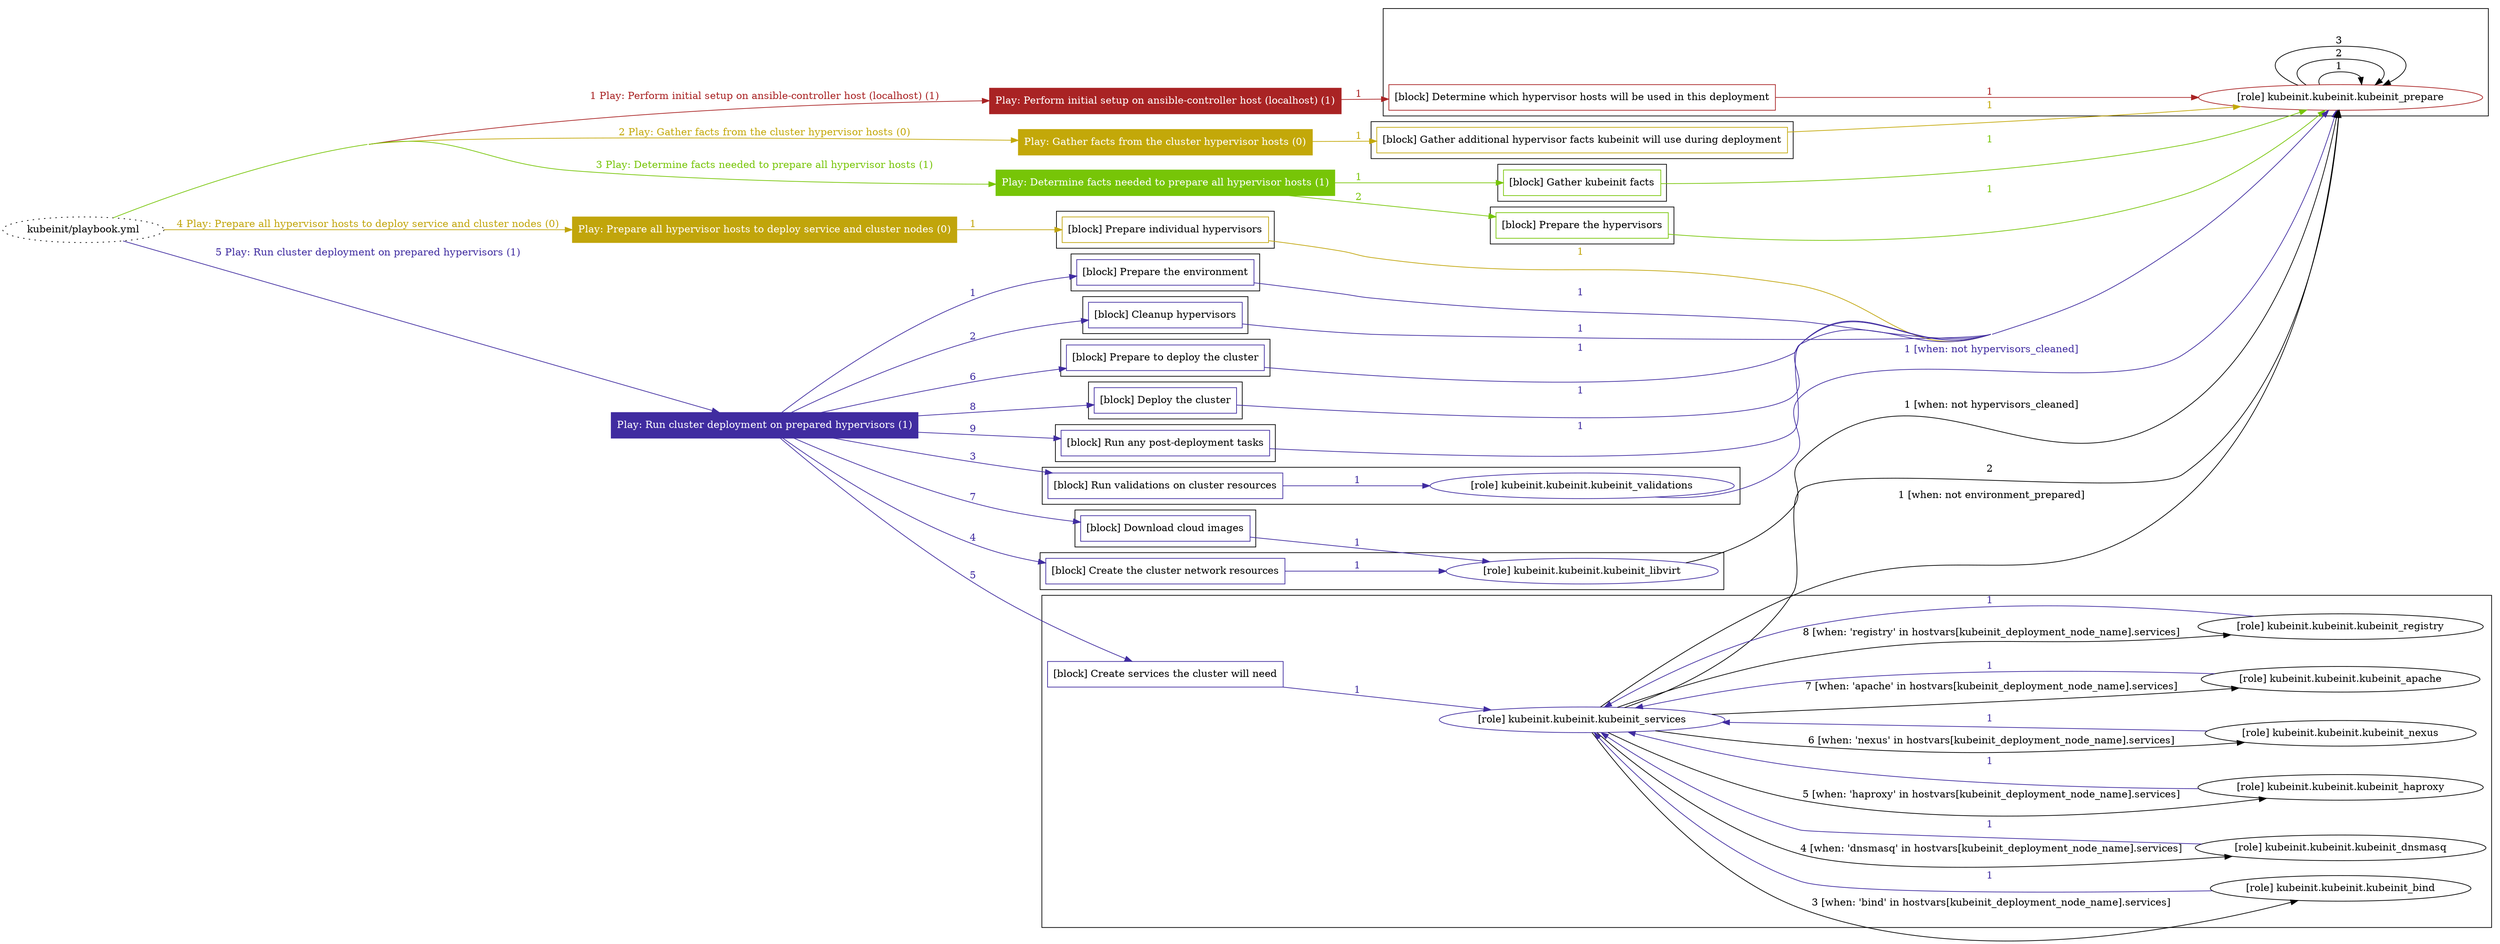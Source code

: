 digraph {
	graph [concentrate=true ordering=in rankdir=LR ratio=fill]
	edge [esep=5 sep=10]
	"kubeinit/playbook.yml" [URL="/home/runner/work/kubeinit/kubeinit/kubeinit/playbook.yml" id=playbook_5ebdd603 style=dotted]
	"kubeinit/playbook.yml" -> play_496017a3 [label="1 Play: Perform initial setup on ansible-controller host (localhost) (1)" color="#a92324" fontcolor="#a92324" id=edge_playbook_5ebdd603_play_496017a3 labeltooltip="1 Play: Perform initial setup on ansible-controller host (localhost) (1)" tooltip="1 Play: Perform initial setup on ansible-controller host (localhost) (1)"]
	subgraph "Play: Perform initial setup on ansible-controller host (localhost) (1)" {
		play_496017a3 [label="Play: Perform initial setup on ansible-controller host (localhost) (1)" URL="/home/runner/work/kubeinit/kubeinit/kubeinit/playbook.yml" color="#a92324" fontcolor="#ffffff" id=play_496017a3 shape=box style=filled tooltip=localhost]
		play_496017a3 -> block_18ea71c8 [label=1 color="#a92324" fontcolor="#a92324" id=edge_1_play_496017a3_block_18ea71c8 labeltooltip=1 tooltip=1]
		subgraph cluster_block_18ea71c8 {
			block_18ea71c8 [label="[block] Determine which hypervisor hosts will be used in this deployment" URL="/home/runner/work/kubeinit/kubeinit/kubeinit/playbook.yml" color="#a92324" id=block_18ea71c8 labeltooltip="Determine which hypervisor hosts will be used in this deployment" shape=box tooltip="Determine which hypervisor hosts will be used in this deployment"]
			block_18ea71c8 -> role_2690aaf3 [label="1 " color="#a92324" fontcolor="#a92324" id=edge_1_block_18ea71c8_role_2690aaf3 labeltooltip="1 " tooltip="1 "]
			subgraph "kubeinit.kubeinit.kubeinit_prepare" {
				role_2690aaf3 [label="[role] kubeinit.kubeinit.kubeinit_prepare" URL="/home/runner/work/kubeinit/kubeinit/kubeinit/playbook.yml" color="#a92324" id=role_2690aaf3 tooltip="kubeinit.kubeinit.kubeinit_prepare"]
				role_2690aaf3 -> role_2690aaf3 [label="1 " color=black fontcolor=black id=edge_1_role_2690aaf3_role_2690aaf3 labeltooltip="1 " tooltip="1 "]
				role_2690aaf3 -> role_2690aaf3 [label="2 " color=black fontcolor=black id=edge_2_role_2690aaf3_role_2690aaf3 labeltooltip="2 " tooltip="2 "]
				role_2690aaf3 -> role_2690aaf3 [label="3 " color=black fontcolor=black id=edge_3_role_2690aaf3_role_2690aaf3 labeltooltip="3 " tooltip="3 "]
			}
		}
	}
	"kubeinit/playbook.yml" -> play_abd39872 [label="2 Play: Gather facts from the cluster hypervisor hosts (0)" color="#c3a809" fontcolor="#c3a809" id=edge_playbook_5ebdd603_play_abd39872 labeltooltip="2 Play: Gather facts from the cluster hypervisor hosts (0)" tooltip="2 Play: Gather facts from the cluster hypervisor hosts (0)"]
	subgraph "Play: Gather facts from the cluster hypervisor hosts (0)" {
		play_abd39872 [label="Play: Gather facts from the cluster hypervisor hosts (0)" URL="/home/runner/work/kubeinit/kubeinit/kubeinit/playbook.yml" color="#c3a809" fontcolor="#ffffff" id=play_abd39872 shape=box style=filled tooltip="Play: Gather facts from the cluster hypervisor hosts (0)"]
		play_abd39872 -> block_61ea2944 [label=1 color="#c3a809" fontcolor="#c3a809" id=edge_1_play_abd39872_block_61ea2944 labeltooltip=1 tooltip=1]
		subgraph cluster_block_61ea2944 {
			block_61ea2944 [label="[block] Gather additional hypervisor facts kubeinit will use during deployment" URL="/home/runner/work/kubeinit/kubeinit/kubeinit/playbook.yml" color="#c3a809" id=block_61ea2944 labeltooltip="Gather additional hypervisor facts kubeinit will use during deployment" shape=box tooltip="Gather additional hypervisor facts kubeinit will use during deployment"]
			block_61ea2944 -> role_2690aaf3 [label="1 " color="#c3a809" fontcolor="#c3a809" id=edge_1_block_61ea2944_role_2690aaf3 labeltooltip="1 " tooltip="1 "]
		}
	}
	"kubeinit/playbook.yml" -> play_aebb7b22 [label="3 Play: Determine facts needed to prepare all hypervisor hosts (1)" color="#77c507" fontcolor="#77c507" id=edge_playbook_5ebdd603_play_aebb7b22 labeltooltip="3 Play: Determine facts needed to prepare all hypervisor hosts (1)" tooltip="3 Play: Determine facts needed to prepare all hypervisor hosts (1)"]
	subgraph "Play: Determine facts needed to prepare all hypervisor hosts (1)" {
		play_aebb7b22 [label="Play: Determine facts needed to prepare all hypervisor hosts (1)" URL="/home/runner/work/kubeinit/kubeinit/kubeinit/playbook.yml" color="#77c507" fontcolor="#ffffff" id=play_aebb7b22 shape=box style=filled tooltip=localhost]
		play_aebb7b22 -> block_5c31af5a [label=1 color="#77c507" fontcolor="#77c507" id=edge_1_play_aebb7b22_block_5c31af5a labeltooltip=1 tooltip=1]
		subgraph cluster_block_5c31af5a {
			block_5c31af5a [label="[block] Gather kubeinit facts" URL="/home/runner/work/kubeinit/kubeinit/kubeinit/playbook.yml" color="#77c507" id=block_5c31af5a labeltooltip="Gather kubeinit facts" shape=box tooltip="Gather kubeinit facts"]
			block_5c31af5a -> role_2690aaf3 [label="1 " color="#77c507" fontcolor="#77c507" id=edge_1_block_5c31af5a_role_2690aaf3 labeltooltip="1 " tooltip="1 "]
		}
		play_aebb7b22 -> block_1a8bf076 [label=2 color="#77c507" fontcolor="#77c507" id=edge_2_play_aebb7b22_block_1a8bf076 labeltooltip=2 tooltip=2]
		subgraph cluster_block_1a8bf076 {
			block_1a8bf076 [label="[block] Prepare the hypervisors" URL="/home/runner/work/kubeinit/kubeinit/kubeinit/playbook.yml" color="#77c507" id=block_1a8bf076 labeltooltip="Prepare the hypervisors" shape=box tooltip="Prepare the hypervisors"]
			block_1a8bf076 -> role_2690aaf3 [label="1 " color="#77c507" fontcolor="#77c507" id=edge_1_block_1a8bf076_role_2690aaf3 labeltooltip="1 " tooltip="1 "]
		}
	}
	"kubeinit/playbook.yml" -> play_689af973 [label="4 Play: Prepare all hypervisor hosts to deploy service and cluster nodes (0)" color="#c1a50b" fontcolor="#c1a50b" id=edge_playbook_5ebdd603_play_689af973 labeltooltip="4 Play: Prepare all hypervisor hosts to deploy service and cluster nodes (0)" tooltip="4 Play: Prepare all hypervisor hosts to deploy service and cluster nodes (0)"]
	subgraph "Play: Prepare all hypervisor hosts to deploy service and cluster nodes (0)" {
		play_689af973 [label="Play: Prepare all hypervisor hosts to deploy service and cluster nodes (0)" URL="/home/runner/work/kubeinit/kubeinit/kubeinit/playbook.yml" color="#c1a50b" fontcolor="#ffffff" id=play_689af973 shape=box style=filled tooltip="Play: Prepare all hypervisor hosts to deploy service and cluster nodes (0)"]
		play_689af973 -> block_de920934 [label=1 color="#c1a50b" fontcolor="#c1a50b" id=edge_1_play_689af973_block_de920934 labeltooltip=1 tooltip=1]
		subgraph cluster_block_de920934 {
			block_de920934 [label="[block] Prepare individual hypervisors" URL="/home/runner/work/kubeinit/kubeinit/kubeinit/playbook.yml" color="#c1a50b" id=block_de920934 labeltooltip="Prepare individual hypervisors" shape=box tooltip="Prepare individual hypervisors"]
			block_de920934 -> role_2690aaf3 [label="1 " color="#c1a50b" fontcolor="#c1a50b" id=edge_1_block_de920934_role_2690aaf3 labeltooltip="1 " tooltip="1 "]
		}
	}
	"kubeinit/playbook.yml" -> play_ba48a690 [label="5 Play: Run cluster deployment on prepared hypervisors (1)" color="#402ca0" fontcolor="#402ca0" id=edge_playbook_5ebdd603_play_ba48a690 labeltooltip="5 Play: Run cluster deployment on prepared hypervisors (1)" tooltip="5 Play: Run cluster deployment on prepared hypervisors (1)"]
	subgraph "Play: Run cluster deployment on prepared hypervisors (1)" {
		play_ba48a690 [label="Play: Run cluster deployment on prepared hypervisors (1)" URL="/home/runner/work/kubeinit/kubeinit/kubeinit/playbook.yml" color="#402ca0" fontcolor="#ffffff" id=play_ba48a690 shape=box style=filled tooltip=localhost]
		play_ba48a690 -> block_bb4ff1ba [label=1 color="#402ca0" fontcolor="#402ca0" id=edge_1_play_ba48a690_block_bb4ff1ba labeltooltip=1 tooltip=1]
		subgraph cluster_block_bb4ff1ba {
			block_bb4ff1ba [label="[block] Prepare the environment" URL="/home/runner/work/kubeinit/kubeinit/kubeinit/playbook.yml" color="#402ca0" id=block_bb4ff1ba labeltooltip="Prepare the environment" shape=box tooltip="Prepare the environment"]
			block_bb4ff1ba -> role_2690aaf3 [label="1 " color="#402ca0" fontcolor="#402ca0" id=edge_1_block_bb4ff1ba_role_2690aaf3 labeltooltip="1 " tooltip="1 "]
		}
		play_ba48a690 -> block_2cb74ea5 [label=2 color="#402ca0" fontcolor="#402ca0" id=edge_2_play_ba48a690_block_2cb74ea5 labeltooltip=2 tooltip=2]
		subgraph cluster_block_2cb74ea5 {
			block_2cb74ea5 [label="[block] Cleanup hypervisors" URL="/home/runner/work/kubeinit/kubeinit/kubeinit/playbook.yml" color="#402ca0" id=block_2cb74ea5 labeltooltip="Cleanup hypervisors" shape=box tooltip="Cleanup hypervisors"]
			block_2cb74ea5 -> role_2690aaf3 [label="1 " color="#402ca0" fontcolor="#402ca0" id=edge_1_block_2cb74ea5_role_2690aaf3 labeltooltip="1 " tooltip="1 "]
		}
		play_ba48a690 -> block_fff9ea04 [label=3 color="#402ca0" fontcolor="#402ca0" id=edge_3_play_ba48a690_block_fff9ea04 labeltooltip=3 tooltip=3]
		subgraph cluster_block_fff9ea04 {
			block_fff9ea04 [label="[block] Run validations on cluster resources" URL="/home/runner/work/kubeinit/kubeinit/kubeinit/playbook.yml" color="#402ca0" id=block_fff9ea04 labeltooltip="Run validations on cluster resources" shape=box tooltip="Run validations on cluster resources"]
			block_fff9ea04 -> role_703bbfa8 [label="1 " color="#402ca0" fontcolor="#402ca0" id=edge_1_block_fff9ea04_role_703bbfa8 labeltooltip="1 " tooltip="1 "]
			subgraph "kubeinit.kubeinit.kubeinit_validations" {
				role_703bbfa8 [label="[role] kubeinit.kubeinit.kubeinit_validations" URL="/home/runner/work/kubeinit/kubeinit/kubeinit/playbook.yml" color="#402ca0" id=role_703bbfa8 tooltip="kubeinit.kubeinit.kubeinit_validations"]
				role_703bbfa8 -> role_2690aaf3 [label="1 [when: not hypervisors_cleaned]" color="#402ca0" fontcolor="#402ca0" id=edge_1_role_703bbfa8_role_2690aaf3 labeltooltip="1 [when: not hypervisors_cleaned]" tooltip="1 [when: not hypervisors_cleaned]"]
			}
		}
		play_ba48a690 -> block_0a30f482 [label=4 color="#402ca0" fontcolor="#402ca0" id=edge_4_play_ba48a690_block_0a30f482 labeltooltip=4 tooltip=4]
		subgraph cluster_block_0a30f482 {
			block_0a30f482 [label="[block] Create the cluster network resources" URL="/home/runner/work/kubeinit/kubeinit/kubeinit/playbook.yml" color="#402ca0" id=block_0a30f482 labeltooltip="Create the cluster network resources" shape=box tooltip="Create the cluster network resources"]
			block_0a30f482 -> role_95bb0388 [label="1 " color="#402ca0" fontcolor="#402ca0" id=edge_1_block_0a30f482_role_95bb0388 labeltooltip="1 " tooltip="1 "]
			subgraph "kubeinit.kubeinit.kubeinit_libvirt" {
				role_95bb0388 [label="[role] kubeinit.kubeinit.kubeinit_libvirt" URL="/home/runner/work/kubeinit/kubeinit/kubeinit/playbook.yml" color="#402ca0" id=role_95bb0388 tooltip="kubeinit.kubeinit.kubeinit_libvirt"]
				role_95bb0388 -> role_2690aaf3 [label="1 [when: not hypervisors_cleaned]" color=black fontcolor=black id=edge_1_role_95bb0388_role_2690aaf3 labeltooltip="1 [when: not hypervisors_cleaned]" tooltip="1 [when: not hypervisors_cleaned]"]
			}
		}
		play_ba48a690 -> block_fe5e1251 [label=5 color="#402ca0" fontcolor="#402ca0" id=edge_5_play_ba48a690_block_fe5e1251 labeltooltip=5 tooltip=5]
		subgraph cluster_block_fe5e1251 {
			block_fe5e1251 [label="[block] Create services the cluster will need" URL="/home/runner/work/kubeinit/kubeinit/kubeinit/playbook.yml" color="#402ca0" id=block_fe5e1251 labeltooltip="Create services the cluster will need" shape=box tooltip="Create services the cluster will need"]
			block_fe5e1251 -> role_c3b6ca17 [label="1 " color="#402ca0" fontcolor="#402ca0" id=edge_1_block_fe5e1251_role_c3b6ca17 labeltooltip="1 " tooltip="1 "]
			subgraph "kubeinit.kubeinit.kubeinit_services" {
				role_c3b6ca17 [label="[role] kubeinit.kubeinit.kubeinit_services" URL="/home/runner/work/kubeinit/kubeinit/kubeinit/playbook.yml" color="#402ca0" id=role_c3b6ca17 tooltip="kubeinit.kubeinit.kubeinit_services"]
				role_c3b6ca17 -> role_2690aaf3 [label="1 [when: not environment_prepared]" color=black fontcolor=black id=edge_1_role_c3b6ca17_role_2690aaf3 labeltooltip="1 [when: not environment_prepared]" tooltip="1 [when: not environment_prepared]"]
				role_c3b6ca17 -> role_2690aaf3 [label="2 " color=black fontcolor=black id=edge_2_role_c3b6ca17_role_2690aaf3 labeltooltip="2 " tooltip="2 "]
				role_c3b6ca17 -> role_11ad6480 [label="3 [when: 'bind' in hostvars[kubeinit_deployment_node_name].services]" color=black fontcolor=black id=edge_3_role_c3b6ca17_role_11ad6480 labeltooltip="3 [when: 'bind' in hostvars[kubeinit_deployment_node_name].services]" tooltip="3 [when: 'bind' in hostvars[kubeinit_deployment_node_name].services]"]
				subgraph "kubeinit.kubeinit.kubeinit_bind" {
					role_11ad6480 [label="[role] kubeinit.kubeinit.kubeinit_bind" URL="/home/runner/.ansible/collections/ansible_collections/kubeinit/kubeinit/roles/kubeinit_services/tasks/start_services_containers.yml" color=black id=role_11ad6480 tooltip="kubeinit.kubeinit.kubeinit_bind"]
					role_11ad6480 -> role_c3b6ca17 [label="1 " color="#402ca0" fontcolor="#402ca0" id=edge_1_role_11ad6480_role_c3b6ca17 labeltooltip="1 " tooltip="1 "]
				}
				role_c3b6ca17 -> role_bdbcb030 [label="4 [when: 'dnsmasq' in hostvars[kubeinit_deployment_node_name].services]" color=black fontcolor=black id=edge_4_role_c3b6ca17_role_bdbcb030 labeltooltip="4 [when: 'dnsmasq' in hostvars[kubeinit_deployment_node_name].services]" tooltip="4 [when: 'dnsmasq' in hostvars[kubeinit_deployment_node_name].services]"]
				subgraph "kubeinit.kubeinit.kubeinit_dnsmasq" {
					role_bdbcb030 [label="[role] kubeinit.kubeinit.kubeinit_dnsmasq" URL="/home/runner/.ansible/collections/ansible_collections/kubeinit/kubeinit/roles/kubeinit_services/tasks/start_services_containers.yml" color=black id=role_bdbcb030 tooltip="kubeinit.kubeinit.kubeinit_dnsmasq"]
					role_bdbcb030 -> role_c3b6ca17 [label="1 " color="#402ca0" fontcolor="#402ca0" id=edge_1_role_bdbcb030_role_c3b6ca17 labeltooltip="1 " tooltip="1 "]
				}
				role_c3b6ca17 -> role_cbd6e96e [label="5 [when: 'haproxy' in hostvars[kubeinit_deployment_node_name].services]" color=black fontcolor=black id=edge_5_role_c3b6ca17_role_cbd6e96e labeltooltip="5 [when: 'haproxy' in hostvars[kubeinit_deployment_node_name].services]" tooltip="5 [when: 'haproxy' in hostvars[kubeinit_deployment_node_name].services]"]
				subgraph "kubeinit.kubeinit.kubeinit_haproxy" {
					role_cbd6e96e [label="[role] kubeinit.kubeinit.kubeinit_haproxy" URL="/home/runner/.ansible/collections/ansible_collections/kubeinit/kubeinit/roles/kubeinit_services/tasks/start_services_containers.yml" color=black id=role_cbd6e96e tooltip="kubeinit.kubeinit.kubeinit_haproxy"]
					role_cbd6e96e -> role_c3b6ca17 [label="1 " color="#402ca0" fontcolor="#402ca0" id=edge_1_role_cbd6e96e_role_c3b6ca17 labeltooltip="1 " tooltip="1 "]
				}
				role_c3b6ca17 -> role_b2191203 [label="6 [when: 'nexus' in hostvars[kubeinit_deployment_node_name].services]" color=black fontcolor=black id=edge_6_role_c3b6ca17_role_b2191203 labeltooltip="6 [when: 'nexus' in hostvars[kubeinit_deployment_node_name].services]" tooltip="6 [when: 'nexus' in hostvars[kubeinit_deployment_node_name].services]"]
				subgraph "kubeinit.kubeinit.kubeinit_nexus" {
					role_b2191203 [label="[role] kubeinit.kubeinit.kubeinit_nexus" URL="/home/runner/.ansible/collections/ansible_collections/kubeinit/kubeinit/roles/kubeinit_services/tasks/start_services_containers.yml" color=black id=role_b2191203 tooltip="kubeinit.kubeinit.kubeinit_nexus"]
					role_b2191203 -> role_c3b6ca17 [label="1 " color="#402ca0" fontcolor="#402ca0" id=edge_1_role_b2191203_role_c3b6ca17 labeltooltip="1 " tooltip="1 "]
				}
				role_c3b6ca17 -> role_c993d7df [label="7 [when: 'apache' in hostvars[kubeinit_deployment_node_name].services]" color=black fontcolor=black id=edge_7_role_c3b6ca17_role_c993d7df labeltooltip="7 [when: 'apache' in hostvars[kubeinit_deployment_node_name].services]" tooltip="7 [when: 'apache' in hostvars[kubeinit_deployment_node_name].services]"]
				subgraph "kubeinit.kubeinit.kubeinit_apache" {
					role_c993d7df [label="[role] kubeinit.kubeinit.kubeinit_apache" URL="/home/runner/.ansible/collections/ansible_collections/kubeinit/kubeinit/roles/kubeinit_services/tasks/start_services_containers.yml" color=black id=role_c993d7df tooltip="kubeinit.kubeinit.kubeinit_apache"]
					role_c993d7df -> role_c3b6ca17 [label="1 " color="#402ca0" fontcolor="#402ca0" id=edge_1_role_c993d7df_role_c3b6ca17 labeltooltip="1 " tooltip="1 "]
				}
				role_c3b6ca17 -> role_898f9f96 [label="8 [when: 'registry' in hostvars[kubeinit_deployment_node_name].services]" color=black fontcolor=black id=edge_8_role_c3b6ca17_role_898f9f96 labeltooltip="8 [when: 'registry' in hostvars[kubeinit_deployment_node_name].services]" tooltip="8 [when: 'registry' in hostvars[kubeinit_deployment_node_name].services]"]
				subgraph "kubeinit.kubeinit.kubeinit_registry" {
					role_898f9f96 [label="[role] kubeinit.kubeinit.kubeinit_registry" URL="/home/runner/.ansible/collections/ansible_collections/kubeinit/kubeinit/roles/kubeinit_services/tasks/start_services_containers.yml" color=black id=role_898f9f96 tooltip="kubeinit.kubeinit.kubeinit_registry"]
					role_898f9f96 -> role_c3b6ca17 [label="1 " color="#402ca0" fontcolor="#402ca0" id=edge_1_role_898f9f96_role_c3b6ca17 labeltooltip="1 " tooltip="1 "]
				}
			}
		}
		play_ba48a690 -> block_b9181b0e [label=6 color="#402ca0" fontcolor="#402ca0" id=edge_6_play_ba48a690_block_b9181b0e labeltooltip=6 tooltip=6]
		subgraph cluster_block_b9181b0e {
			block_b9181b0e [label="[block] Prepare to deploy the cluster" URL="/home/runner/work/kubeinit/kubeinit/kubeinit/playbook.yml" color="#402ca0" id=block_b9181b0e labeltooltip="Prepare to deploy the cluster" shape=box tooltip="Prepare to deploy the cluster"]
			block_b9181b0e -> role_2690aaf3 [label="1 " color="#402ca0" fontcolor="#402ca0" id=edge_1_block_b9181b0e_role_2690aaf3 labeltooltip="1 " tooltip="1 "]
		}
		play_ba48a690 -> block_05207ba1 [label=7 color="#402ca0" fontcolor="#402ca0" id=edge_7_play_ba48a690_block_05207ba1 labeltooltip=7 tooltip=7]
		subgraph cluster_block_05207ba1 {
			block_05207ba1 [label="[block] Download cloud images" URL="/home/runner/work/kubeinit/kubeinit/kubeinit/playbook.yml" color="#402ca0" id=block_05207ba1 labeltooltip="Download cloud images" shape=box tooltip="Download cloud images"]
			block_05207ba1 -> role_95bb0388 [label="1 " color="#402ca0" fontcolor="#402ca0" id=edge_1_block_05207ba1_role_95bb0388 labeltooltip="1 " tooltip="1 "]
		}
		play_ba48a690 -> block_ab236f3e [label=8 color="#402ca0" fontcolor="#402ca0" id=edge_8_play_ba48a690_block_ab236f3e labeltooltip=8 tooltip=8]
		subgraph cluster_block_ab236f3e {
			block_ab236f3e [label="[block] Deploy the cluster" URL="/home/runner/work/kubeinit/kubeinit/kubeinit/playbook.yml" color="#402ca0" id=block_ab236f3e labeltooltip="Deploy the cluster" shape=box tooltip="Deploy the cluster"]
			block_ab236f3e -> role_2690aaf3 [label="1 " color="#402ca0" fontcolor="#402ca0" id=edge_1_block_ab236f3e_role_2690aaf3 labeltooltip="1 " tooltip="1 "]
		}
		play_ba48a690 -> block_7a764267 [label=9 color="#402ca0" fontcolor="#402ca0" id=edge_9_play_ba48a690_block_7a764267 labeltooltip=9 tooltip=9]
		subgraph cluster_block_7a764267 {
			block_7a764267 [label="[block] Run any post-deployment tasks" URL="/home/runner/work/kubeinit/kubeinit/kubeinit/playbook.yml" color="#402ca0" id=block_7a764267 labeltooltip="Run any post-deployment tasks" shape=box tooltip="Run any post-deployment tasks"]
			block_7a764267 -> role_2690aaf3 [label="1 " color="#402ca0" fontcolor="#402ca0" id=edge_1_block_7a764267_role_2690aaf3 labeltooltip="1 " tooltip="1 "]
		}
	}
}
